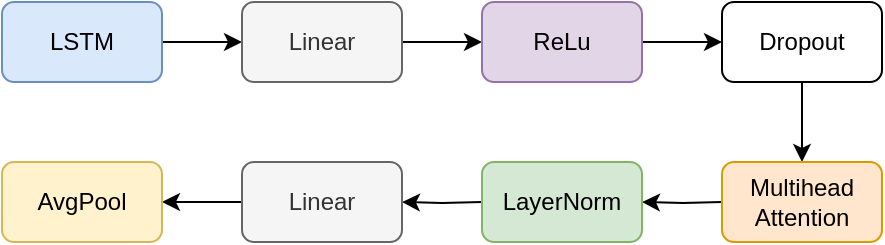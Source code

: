 <mxfile version="24.4.13" type="device">
  <diagram name="第 1 页" id="oqhrg82Xkl_tlRnjt19m">
    <mxGraphModel dx="650" dy="805" grid="1" gridSize="10" guides="1" tooltips="1" connect="1" arrows="1" fold="1" page="1" pageScale="1" pageWidth="827" pageHeight="1169" math="0" shadow="0">
      <root>
        <mxCell id="0" />
        <mxCell id="1" parent="0" />
        <mxCell id="u1vy1T0BJOAn9LETA650-1" style="edgeStyle=orthogonalEdgeStyle;rounded=0;orthogonalLoop=1;jettySize=auto;html=1;exitX=1;exitY=0.5;exitDx=0;exitDy=0;entryX=0;entryY=0.5;entryDx=0;entryDy=0;" edge="1" parent="1" source="u1vy1T0BJOAn9LETA650-2" target="u1vy1T0BJOAn9LETA650-4">
          <mxGeometry relative="1" as="geometry" />
        </mxCell>
        <mxCell id="u1vy1T0BJOAn9LETA650-2" value="LSTM" style="rounded=1;whiteSpace=wrap;html=1;fillColor=#dae8fc;strokeColor=#6c8ebf;" vertex="1" parent="1">
          <mxGeometry x="130" y="170" width="80" height="40" as="geometry" />
        </mxCell>
        <mxCell id="u1vy1T0BJOAn9LETA650-3" style="edgeStyle=orthogonalEdgeStyle;rounded=0;orthogonalLoop=1;jettySize=auto;html=1;exitX=1;exitY=0.5;exitDx=0;exitDy=0;entryX=0;entryY=0.5;entryDx=0;entryDy=0;" edge="1" parent="1" source="u1vy1T0BJOAn9LETA650-4" target="u1vy1T0BJOAn9LETA650-6">
          <mxGeometry relative="1" as="geometry" />
        </mxCell>
        <mxCell id="u1vy1T0BJOAn9LETA650-4" value="Linear" style="rounded=1;whiteSpace=wrap;html=1;fillColor=#f5f5f5;fontColor=#333333;strokeColor=#666666;" vertex="1" parent="1">
          <mxGeometry x="250" y="170" width="80" height="40" as="geometry" />
        </mxCell>
        <mxCell id="u1vy1T0BJOAn9LETA650-5" value="" style="edgeStyle=orthogonalEdgeStyle;rounded=0;orthogonalLoop=1;jettySize=auto;html=1;" edge="1" parent="1" source="u1vy1T0BJOAn9LETA650-6" target="u1vy1T0BJOAn9LETA650-8">
          <mxGeometry relative="1" as="geometry" />
        </mxCell>
        <mxCell id="u1vy1T0BJOAn9LETA650-6" value="ReLu" style="rounded=1;whiteSpace=wrap;html=1;fillColor=#e1d5e7;strokeColor=#9673a6;" vertex="1" parent="1">
          <mxGeometry x="370" y="170" width="80" height="40" as="geometry" />
        </mxCell>
        <mxCell id="u1vy1T0BJOAn9LETA650-7" style="edgeStyle=orthogonalEdgeStyle;rounded=0;orthogonalLoop=1;jettySize=auto;html=1;exitX=0.5;exitY=1;exitDx=0;exitDy=0;entryX=0.5;entryY=0;entryDx=0;entryDy=0;" edge="1" parent="1" source="u1vy1T0BJOAn9LETA650-8">
          <mxGeometry relative="1" as="geometry">
            <mxPoint x="530" y="250" as="targetPoint" />
          </mxGeometry>
        </mxCell>
        <mxCell id="u1vy1T0BJOAn9LETA650-8" value="Dropout" style="rounded=1;whiteSpace=wrap;html=1;" vertex="1" parent="1">
          <mxGeometry x="490" y="170" width="80" height="40" as="geometry" />
        </mxCell>
        <mxCell id="u1vy1T0BJOAn9LETA650-9" style="edgeStyle=orthogonalEdgeStyle;rounded=0;orthogonalLoop=1;jettySize=auto;html=1;entryX=1;entryY=0.5;entryDx=0;entryDy=0;" edge="1" parent="1">
          <mxGeometry relative="1" as="geometry">
            <mxPoint x="490" y="270" as="sourcePoint" />
            <mxPoint x="450" y="270" as="targetPoint" />
          </mxGeometry>
        </mxCell>
        <mxCell id="u1vy1T0BJOAn9LETA650-10" style="edgeStyle=orthogonalEdgeStyle;rounded=0;orthogonalLoop=1;jettySize=auto;html=1;" edge="1" parent="1" target="u1vy1T0BJOAn9LETA650-12">
          <mxGeometry relative="1" as="geometry">
            <mxPoint x="370" y="270" as="sourcePoint" />
          </mxGeometry>
        </mxCell>
        <mxCell id="u1vy1T0BJOAn9LETA650-11" style="edgeStyle=orthogonalEdgeStyle;rounded=0;orthogonalLoop=1;jettySize=auto;html=1;entryX=1;entryY=0.5;entryDx=0;entryDy=0;" edge="1" parent="1" source="u1vy1T0BJOAn9LETA650-12" target="u1vy1T0BJOAn9LETA650-13">
          <mxGeometry relative="1" as="geometry" />
        </mxCell>
        <mxCell id="u1vy1T0BJOAn9LETA650-12" value="Linear" style="rounded=1;whiteSpace=wrap;html=1;fillColor=#f5f5f5;fontColor=#333333;strokeColor=#666666;" vertex="1" parent="1">
          <mxGeometry x="250" y="250" width="80" height="40" as="geometry" />
        </mxCell>
        <mxCell id="u1vy1T0BJOAn9LETA650-13" value="AvgPool" style="rounded=1;whiteSpace=wrap;html=1;fillColor=#fff2cc;strokeColor=#d6b656;" vertex="1" parent="1">
          <mxGeometry x="130" y="250" width="80" height="40" as="geometry" />
        </mxCell>
        <mxCell id="u1vy1T0BJOAn9LETA650-14" value="LayerNorm" style="rounded=1;whiteSpace=wrap;html=1;fillColor=#d5e8d4;strokeColor=#82b366;" vertex="1" parent="1">
          <mxGeometry x="370" y="250" width="80" height="40" as="geometry" />
        </mxCell>
        <mxCell id="u1vy1T0BJOAn9LETA650-15" value="Multihead&lt;div&gt;Attention&lt;/div&gt;" style="rounded=1;whiteSpace=wrap;html=1;fillColor=#ffe6cc;strokeColor=#d79b00;" vertex="1" parent="1">
          <mxGeometry x="490" y="250" width="80" height="40" as="geometry" />
        </mxCell>
      </root>
    </mxGraphModel>
  </diagram>
</mxfile>
